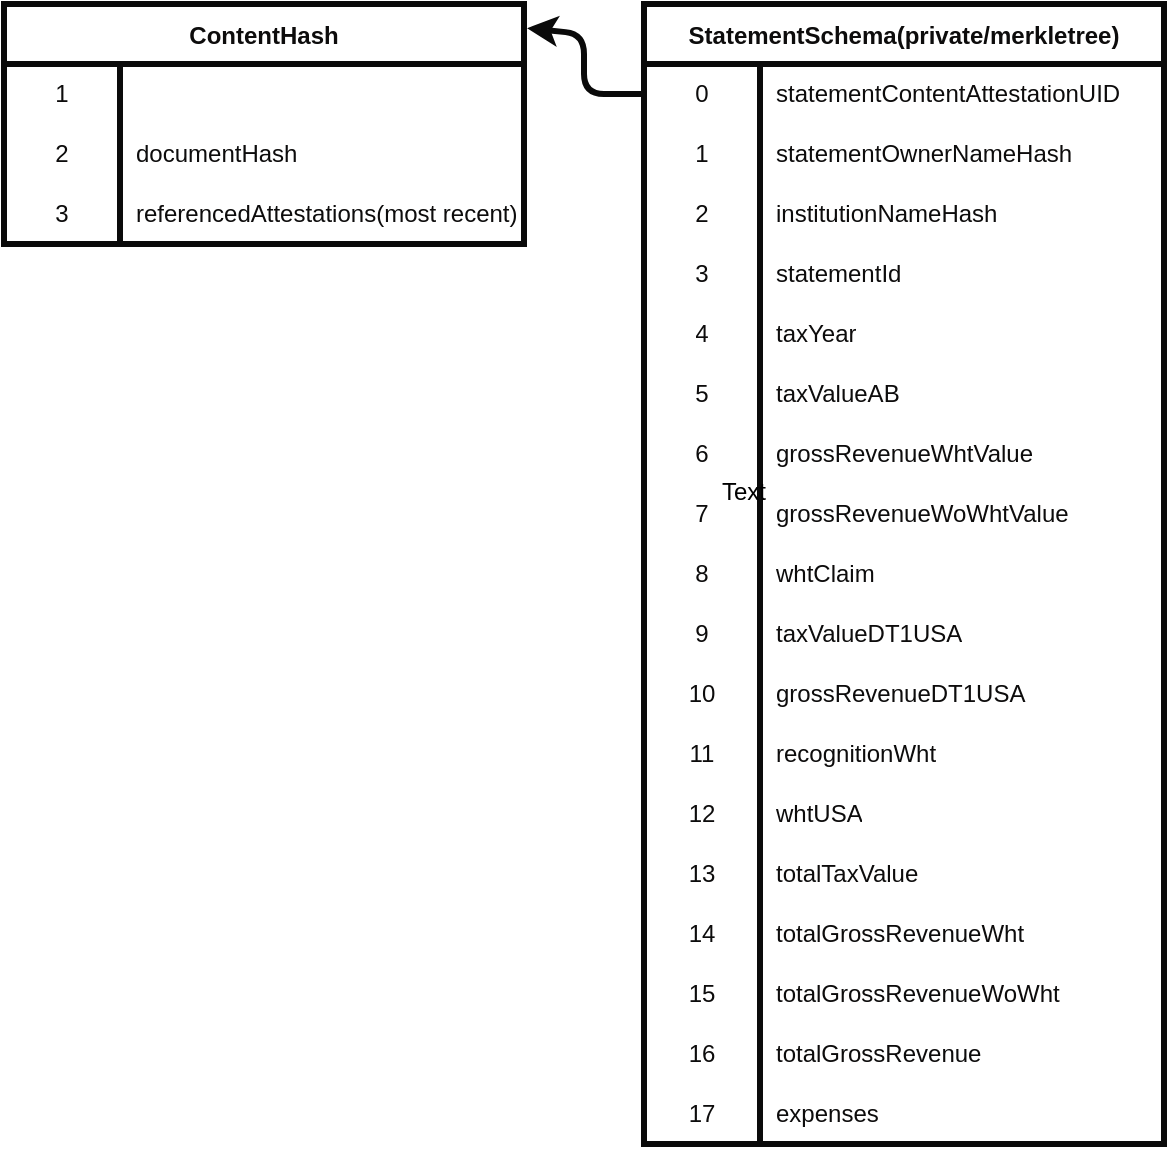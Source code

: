 <mxfile>
    <diagram id="l8OFEX8iwd6l9Mwlr0bT" name="Page-1">
        <mxGraphModel dx="871" dy="558" grid="1" gridSize="10" guides="1" tooltips="1" connect="1" arrows="1" fold="1" page="1" pageScale="1" pageWidth="827" pageHeight="1169" background="#ffffff" math="0" shadow="0">
            <root>
                <mxCell id="0"/>
                <mxCell id="1" parent="0"/>
                <mxCell id="2" value="ContentHash" style="shape=table;startSize=30;container=1;collapsible=0;childLayout=tableLayout;fixedRows=1;rowLines=0;fontStyle=1;strokeWidth=3;fillColor=none;fontColor=#0d0c0c;strokeColor=#0A0A0A;" parent="1" vertex="1">
                    <mxGeometry x="40" y="40" width="260" height="120" as="geometry"/>
                </mxCell>
                <mxCell id="3" value="" style="shape=tableRow;horizontal=0;startSize=0;swimlaneHead=0;swimlaneBody=0;top=0;left=0;bottom=0;right=0;collapsible=0;dropTarget=0;points=[[0,0.5],[1,0.5]];portConstraint=eastwest;strokeWidth=3;fillColor=none;fontColor=#0d0c0c;strokeColor=#0A0A0A;" parent="2" vertex="1">
                    <mxGeometry y="30" width="260" height="30" as="geometry"/>
                </mxCell>
                <mxCell id="4" value="1" style="shape=partialRectangle;html=1;whiteSpace=wrap;connectable=0;top=0;left=0;bottom=0;right=0;overflow=hidden;pointerEvents=1;strokeWidth=3;fillColor=none;fontColor=#0d0c0c;strokeColor=#0A0A0A;" parent="3" vertex="1">
                    <mxGeometry width="58" height="30" as="geometry">
                        <mxRectangle width="58" height="30" as="alternateBounds"/>
                    </mxGeometry>
                </mxCell>
                <mxCell id="5" value="" style="shape=partialRectangle;html=1;whiteSpace=wrap;connectable=0;top=0;left=0;bottom=0;right=0;align=left;spacingLeft=6;overflow=hidden;strokeWidth=3;fillColor=none;fontColor=#0d0c0c;strokeColor=#0A0A0A;" parent="3" vertex="1">
                    <mxGeometry x="58" width="202" height="30" as="geometry">
                        <mxRectangle width="202" height="30" as="alternateBounds"/>
                    </mxGeometry>
                </mxCell>
                <mxCell id="6" value="" style="shape=tableRow;horizontal=0;startSize=0;swimlaneHead=0;swimlaneBody=0;top=0;left=0;bottom=0;right=0;collapsible=0;dropTarget=0;points=[[0,0.5],[1,0.5]];portConstraint=eastwest;strokeWidth=3;fillColor=none;fontColor=#0d0c0c;strokeColor=#0A0A0A;" parent="2" vertex="1">
                    <mxGeometry y="60" width="260" height="30" as="geometry"/>
                </mxCell>
                <mxCell id="7" value="2" style="shape=partialRectangle;html=1;whiteSpace=wrap;connectable=0;top=0;left=0;bottom=0;right=0;overflow=hidden;strokeWidth=3;fillColor=none;fontColor=#0d0c0c;strokeColor=#0A0A0A;" parent="6" vertex="1">
                    <mxGeometry width="58" height="30" as="geometry">
                        <mxRectangle width="58" height="30" as="alternateBounds"/>
                    </mxGeometry>
                </mxCell>
                <mxCell id="8" value="documentHash" style="shape=partialRectangle;html=1;whiteSpace=wrap;connectable=0;top=0;left=0;bottom=0;right=0;align=left;spacingLeft=6;overflow=hidden;strokeWidth=3;fillColor=none;fontColor=#0d0c0c;strokeColor=#0A0A0A;" parent="6" vertex="1">
                    <mxGeometry x="58" width="202" height="30" as="geometry">
                        <mxRectangle width="202" height="30" as="alternateBounds"/>
                    </mxGeometry>
                </mxCell>
                <mxCell id="12" value="" style="shape=tableRow;horizontal=0;startSize=0;swimlaneHead=0;swimlaneBody=0;top=0;left=0;bottom=0;right=0;collapsible=0;dropTarget=0;points=[[0,0.5],[1,0.5]];portConstraint=eastwest;strokeWidth=3;fillColor=none;fontColor=#0d0c0c;strokeColor=#0A0A0A;" parent="2" vertex="1">
                    <mxGeometry y="90" width="260" height="30" as="geometry"/>
                </mxCell>
                <mxCell id="13" value="3" style="shape=partialRectangle;html=1;whiteSpace=wrap;connectable=0;top=0;left=0;bottom=0;right=0;overflow=hidden;strokeWidth=3;fillColor=none;fontColor=#0d0c0c;strokeColor=#0A0A0A;" parent="12" vertex="1">
                    <mxGeometry width="58" height="30" as="geometry">
                        <mxRectangle width="58" height="30" as="alternateBounds"/>
                    </mxGeometry>
                </mxCell>
                <mxCell id="14" value="referencedAttestations(most recent)" style="shape=partialRectangle;html=1;whiteSpace=wrap;connectable=0;top=0;left=0;bottom=0;right=0;align=left;spacingLeft=6;overflow=hidden;strokeWidth=3;fillColor=none;fontColor=#0d0c0c;strokeColor=#0A0A0A;" parent="12" vertex="1">
                    <mxGeometry x="58" width="202" height="30" as="geometry">
                        <mxRectangle width="202" height="30" as="alternateBounds"/>
                    </mxGeometry>
                </mxCell>
                <mxCell id="18" value="StatementSchema(private/merkletree)" style="shape=table;startSize=30;container=1;collapsible=0;childLayout=tableLayout;fixedRows=1;rowLines=0;fontStyle=1;strokeWidth=3;fillColor=none;fontColor=#0d0c0c;strokeColor=#0A0A0A;" parent="1" vertex="1">
                    <mxGeometry x="360" y="40" width="260" height="570" as="geometry"/>
                </mxCell>
                <mxCell id="19" value="" style="shape=tableRow;horizontal=0;startSize=0;swimlaneHead=0;swimlaneBody=0;top=0;left=0;bottom=0;right=0;collapsible=0;dropTarget=0;points=[[0,0.5],[1,0.5]];portConstraint=eastwest;strokeWidth=3;fillColor=none;fontColor=#0d0c0c;strokeColor=#0A0A0A;" parent="18" vertex="1">
                    <mxGeometry y="30" width="260" height="30" as="geometry"/>
                </mxCell>
                <mxCell id="20" value="0" style="shape=partialRectangle;html=1;whiteSpace=wrap;connectable=0;top=0;left=0;bottom=0;right=0;overflow=hidden;pointerEvents=1;strokeWidth=3;fillColor=none;fontColor=#0d0c0c;strokeColor=#0A0A0A;" parent="19" vertex="1">
                    <mxGeometry width="58" height="30" as="geometry">
                        <mxRectangle width="58" height="30" as="alternateBounds"/>
                    </mxGeometry>
                </mxCell>
                <mxCell id="21" value="statementContentAttestationUID" style="shape=partialRectangle;html=1;whiteSpace=wrap;connectable=0;top=0;left=0;bottom=0;right=0;align=left;spacingLeft=6;overflow=hidden;strokeWidth=3;fillColor=none;fontColor=#0d0c0c;strokeColor=#0A0A0A;" parent="19" vertex="1">
                    <mxGeometry x="58" width="202" height="30" as="geometry">
                        <mxRectangle width="202" height="30" as="alternateBounds"/>
                    </mxGeometry>
                </mxCell>
                <mxCell id="71" value="" style="shape=tableRow;horizontal=0;startSize=0;swimlaneHead=0;swimlaneBody=0;top=0;left=0;bottom=0;right=0;collapsible=0;dropTarget=0;points=[[0,0.5],[1,0.5]];portConstraint=eastwest;strokeWidth=3;fillColor=none;fontColor=#0d0c0c;strokeColor=#0A0A0A;" parent="18" vertex="1">
                    <mxGeometry y="60" width="260" height="30" as="geometry"/>
                </mxCell>
                <mxCell id="72" value="1" style="shape=partialRectangle;html=1;whiteSpace=wrap;connectable=0;top=0;left=0;bottom=0;right=0;overflow=hidden;pointerEvents=1;strokeWidth=3;fillColor=none;fontColor=#0d0c0c;strokeColor=#0A0A0A;" parent="71" vertex="1">
                    <mxGeometry width="58" height="30" as="geometry">
                        <mxRectangle width="58" height="30" as="alternateBounds"/>
                    </mxGeometry>
                </mxCell>
                <mxCell id="73" value="statementOwnerNameHash" style="shape=partialRectangle;html=1;whiteSpace=wrap;connectable=0;top=0;left=0;bottom=0;right=0;align=left;spacingLeft=6;overflow=hidden;strokeWidth=3;fillColor=none;fontColor=#0d0c0c;strokeColor=#0A0A0A;" parent="71" vertex="1">
                    <mxGeometry x="58" width="202" height="30" as="geometry">
                        <mxRectangle width="202" height="30" as="alternateBounds"/>
                    </mxGeometry>
                </mxCell>
                <mxCell id="62" value="" style="shape=tableRow;horizontal=0;startSize=0;swimlaneHead=0;swimlaneBody=0;top=0;left=0;bottom=0;right=0;collapsible=0;dropTarget=0;points=[[0,0.5],[1,0.5]];portConstraint=eastwest;strokeWidth=3;fillColor=none;fontColor=#0d0c0c;strokeColor=#0A0A0A;" parent="18" vertex="1">
                    <mxGeometry y="90" width="260" height="30" as="geometry"/>
                </mxCell>
                <mxCell id="63" value="2" style="shape=partialRectangle;html=1;whiteSpace=wrap;connectable=0;top=0;left=0;bottom=0;right=0;overflow=hidden;pointerEvents=1;strokeWidth=3;fillColor=none;fontColor=#0d0c0c;strokeColor=#0A0A0A;" parent="62" vertex="1">
                    <mxGeometry width="58" height="30" as="geometry">
                        <mxRectangle width="58" height="30" as="alternateBounds"/>
                    </mxGeometry>
                </mxCell>
                <mxCell id="64" value="institutionNameHash" style="shape=partialRectangle;html=1;whiteSpace=wrap;connectable=0;top=0;left=0;bottom=0;right=0;align=left;spacingLeft=6;overflow=hidden;strokeWidth=3;fillColor=none;fontColor=#0d0c0c;strokeColor=#0A0A0A;" parent="62" vertex="1">
                    <mxGeometry x="58" width="202" height="30" as="geometry">
                        <mxRectangle width="202" height="30" as="alternateBounds"/>
                    </mxGeometry>
                </mxCell>
                <mxCell id="65" value="" style="shape=tableRow;horizontal=0;startSize=0;swimlaneHead=0;swimlaneBody=0;top=0;left=0;bottom=0;right=0;collapsible=0;dropTarget=0;points=[[0,0.5],[1,0.5]];portConstraint=eastwest;strokeWidth=3;fillColor=none;fontColor=#0d0c0c;strokeColor=#0A0A0A;" parent="18" vertex="1">
                    <mxGeometry y="120" width="260" height="30" as="geometry"/>
                </mxCell>
                <mxCell id="66" value="3" style="shape=partialRectangle;html=1;whiteSpace=wrap;connectable=0;top=0;left=0;bottom=0;right=0;overflow=hidden;pointerEvents=1;strokeWidth=3;fillColor=none;fontColor=#0d0c0c;strokeColor=#0A0A0A;" parent="65" vertex="1">
                    <mxGeometry width="58" height="30" as="geometry">
                        <mxRectangle width="58" height="30" as="alternateBounds"/>
                    </mxGeometry>
                </mxCell>
                <mxCell id="67" value="statementId" style="shape=partialRectangle;html=1;whiteSpace=wrap;connectable=0;top=0;left=0;bottom=0;right=0;align=left;spacingLeft=6;overflow=hidden;strokeWidth=3;fillColor=none;fontColor=#0d0c0c;strokeColor=#0A0A0A;" parent="65" vertex="1">
                    <mxGeometry x="58" width="202" height="30" as="geometry">
                        <mxRectangle width="202" height="30" as="alternateBounds"/>
                    </mxGeometry>
                </mxCell>
                <mxCell id="68" value="" style="shape=tableRow;horizontal=0;startSize=0;swimlaneHead=0;swimlaneBody=0;top=0;left=0;bottom=0;right=0;collapsible=0;dropTarget=0;points=[[0,0.5],[1,0.5]];portConstraint=eastwest;strokeWidth=3;fillColor=none;fontColor=#0d0c0c;strokeColor=#0A0A0A;" parent="18" vertex="1">
                    <mxGeometry y="150" width="260" height="30" as="geometry"/>
                </mxCell>
                <mxCell id="69" value="4" style="shape=partialRectangle;html=1;whiteSpace=wrap;connectable=0;top=0;left=0;bottom=0;right=0;overflow=hidden;pointerEvents=1;strokeWidth=3;fillColor=none;fontColor=#0d0c0c;strokeColor=#0A0A0A;" parent="68" vertex="1">
                    <mxGeometry width="58" height="30" as="geometry">
                        <mxRectangle width="58" height="30" as="alternateBounds"/>
                    </mxGeometry>
                </mxCell>
                <mxCell id="70" value="taxYear" style="shape=partialRectangle;html=1;whiteSpace=wrap;connectable=0;top=0;left=0;bottom=0;right=0;align=left;spacingLeft=6;overflow=hidden;strokeWidth=3;fillColor=none;fontColor=#0d0c0c;strokeColor=#0A0A0A;" parent="68" vertex="1">
                    <mxGeometry x="58" width="202" height="30" as="geometry">
                        <mxRectangle width="202" height="30" as="alternateBounds"/>
                    </mxGeometry>
                </mxCell>
                <mxCell id="22" value="" style="shape=tableRow;horizontal=0;startSize=0;swimlaneHead=0;swimlaneBody=0;top=0;left=0;bottom=0;right=0;collapsible=0;dropTarget=0;points=[[0,0.5],[1,0.5]];portConstraint=eastwest;strokeWidth=3;fillColor=none;fontColor=#0d0c0c;strokeColor=#0A0A0A;" parent="18" vertex="1">
                    <mxGeometry y="180" width="260" height="30" as="geometry"/>
                </mxCell>
                <mxCell id="23" value="5" style="shape=partialRectangle;html=1;whiteSpace=wrap;connectable=0;top=0;left=0;bottom=0;right=0;overflow=hidden;strokeWidth=3;fillColor=none;fontColor=#0d0c0c;strokeColor=#0A0A0A;" parent="22" vertex="1">
                    <mxGeometry width="58" height="30" as="geometry">
                        <mxRectangle width="58" height="30" as="alternateBounds"/>
                    </mxGeometry>
                </mxCell>
                <mxCell id="24" value="taxValueAB" style="shape=partialRectangle;html=1;whiteSpace=wrap;connectable=0;top=0;left=0;bottom=0;right=0;align=left;spacingLeft=6;overflow=hidden;strokeWidth=3;fillColor=none;fontColor=#0d0c0c;strokeColor=#0A0A0A;" parent="22" vertex="1">
                    <mxGeometry x="58" width="202" height="30" as="geometry">
                        <mxRectangle width="202" height="30" as="alternateBounds"/>
                    </mxGeometry>
                </mxCell>
                <mxCell id="25" value="" style="shape=tableRow;horizontal=0;startSize=0;swimlaneHead=0;swimlaneBody=0;top=0;left=0;bottom=0;right=0;collapsible=0;dropTarget=0;points=[[0,0.5],[1,0.5]];portConstraint=eastwest;strokeWidth=3;fillColor=none;fontColor=#0d0c0c;strokeColor=#0A0A0A;" parent="18" vertex="1">
                    <mxGeometry y="210" width="260" height="30" as="geometry"/>
                </mxCell>
                <mxCell id="26" value="6" style="shape=partialRectangle;html=1;whiteSpace=wrap;connectable=0;top=0;left=0;bottom=0;right=0;overflow=hidden;strokeWidth=3;fillColor=none;fontColor=#0d0c0c;strokeColor=#0A0A0A;" parent="25" vertex="1">
                    <mxGeometry width="58" height="30" as="geometry">
                        <mxRectangle width="58" height="30" as="alternateBounds"/>
                    </mxGeometry>
                </mxCell>
                <mxCell id="27" value="grossRevenueWhtValue" style="shape=partialRectangle;html=1;whiteSpace=wrap;connectable=0;top=0;left=0;bottom=0;right=0;align=left;spacingLeft=6;overflow=hidden;strokeWidth=3;fillColor=none;fontColor=#0d0c0c;strokeColor=#0A0A0A;" parent="25" vertex="1">
                    <mxGeometry x="58" width="202" height="30" as="geometry">
                        <mxRectangle width="202" height="30" as="alternateBounds"/>
                    </mxGeometry>
                </mxCell>
                <mxCell id="28" value="" style="shape=tableRow;horizontal=0;startSize=0;swimlaneHead=0;swimlaneBody=0;top=0;left=0;bottom=0;right=0;collapsible=0;dropTarget=0;points=[[0,0.5],[1,0.5]];portConstraint=eastwest;strokeWidth=3;fillColor=none;fontColor=#0d0c0c;strokeColor=#0A0A0A;" parent="18" vertex="1">
                    <mxGeometry y="240" width="260" height="30" as="geometry"/>
                </mxCell>
                <mxCell id="29" value="7" style="shape=partialRectangle;html=1;whiteSpace=wrap;connectable=0;top=0;left=0;bottom=0;right=0;overflow=hidden;strokeWidth=3;fillColor=none;fontColor=#0d0c0c;strokeColor=#0A0A0A;" parent="28" vertex="1">
                    <mxGeometry width="58" height="30" as="geometry">
                        <mxRectangle width="58" height="30" as="alternateBounds"/>
                    </mxGeometry>
                </mxCell>
                <mxCell id="30" value="grossRevenueWoWhtValue" style="shape=partialRectangle;html=1;whiteSpace=wrap;connectable=0;top=0;left=0;bottom=0;right=0;align=left;spacingLeft=6;overflow=hidden;strokeWidth=3;fillColor=none;fontColor=#0d0c0c;strokeColor=#0A0A0A;" parent="28" vertex="1">
                    <mxGeometry x="58" width="202" height="30" as="geometry">
                        <mxRectangle width="202" height="30" as="alternateBounds"/>
                    </mxGeometry>
                </mxCell>
                <mxCell id="38" value="" style="shape=tableRow;horizontal=0;startSize=0;swimlaneHead=0;swimlaneBody=0;top=0;left=0;bottom=0;right=0;collapsible=0;dropTarget=0;points=[[0,0.5],[1,0.5]];portConstraint=eastwest;strokeWidth=3;fillColor=none;fontColor=#0d0c0c;strokeColor=#0A0A0A;" parent="18" vertex="1">
                    <mxGeometry y="270" width="260" height="30" as="geometry"/>
                </mxCell>
                <mxCell id="39" value="8" style="shape=partialRectangle;html=1;whiteSpace=wrap;connectable=0;top=0;left=0;bottom=0;right=0;overflow=hidden;strokeWidth=3;fillColor=none;fontColor=#0d0c0c;strokeColor=#0A0A0A;" parent="38" vertex="1">
                    <mxGeometry width="58" height="30" as="geometry">
                        <mxRectangle width="58" height="30" as="alternateBounds"/>
                    </mxGeometry>
                </mxCell>
                <mxCell id="40" value="whtClaim" style="shape=partialRectangle;html=1;whiteSpace=wrap;connectable=0;top=0;left=0;bottom=0;right=0;align=left;spacingLeft=6;overflow=hidden;strokeWidth=3;fillColor=none;fontColor=#0d0c0c;strokeColor=#0A0A0A;" parent="38" vertex="1">
                    <mxGeometry x="58" width="202" height="30" as="geometry">
                        <mxRectangle width="202" height="30" as="alternateBounds"/>
                    </mxGeometry>
                </mxCell>
                <mxCell id="41" value="" style="shape=tableRow;horizontal=0;startSize=0;swimlaneHead=0;swimlaneBody=0;top=0;left=0;bottom=0;right=0;collapsible=0;dropTarget=0;points=[[0,0.5],[1,0.5]];portConstraint=eastwest;strokeWidth=3;fillColor=none;fontColor=#0d0c0c;strokeColor=#0A0A0A;" parent="18" vertex="1">
                    <mxGeometry y="300" width="260" height="30" as="geometry"/>
                </mxCell>
                <mxCell id="42" value="9" style="shape=partialRectangle;html=1;whiteSpace=wrap;connectable=0;top=0;left=0;bottom=0;right=0;overflow=hidden;strokeWidth=3;fillColor=none;fontColor=#0d0c0c;strokeColor=#0A0A0A;" parent="41" vertex="1">
                    <mxGeometry width="58" height="30" as="geometry">
                        <mxRectangle width="58" height="30" as="alternateBounds"/>
                    </mxGeometry>
                </mxCell>
                <mxCell id="43" value="taxValueDT1USA" style="shape=partialRectangle;html=1;whiteSpace=wrap;connectable=0;top=0;left=0;bottom=0;right=0;align=left;spacingLeft=6;overflow=hidden;strokeWidth=3;fillColor=none;fontColor=#0d0c0c;strokeColor=#0A0A0A;" parent="41" vertex="1">
                    <mxGeometry x="58" width="202" height="30" as="geometry">
                        <mxRectangle width="202" height="30" as="alternateBounds"/>
                    </mxGeometry>
                </mxCell>
                <mxCell id="47" value="" style="shape=tableRow;horizontal=0;startSize=0;swimlaneHead=0;swimlaneBody=0;top=0;left=0;bottom=0;right=0;collapsible=0;dropTarget=0;points=[[0,0.5],[1,0.5]];portConstraint=eastwest;strokeWidth=3;fillColor=none;fontColor=#0d0c0c;strokeColor=#0A0A0A;" parent="18" vertex="1">
                    <mxGeometry y="330" width="260" height="30" as="geometry"/>
                </mxCell>
                <mxCell id="48" value="10" style="shape=partialRectangle;html=1;whiteSpace=wrap;connectable=0;top=0;left=0;bottom=0;right=0;overflow=hidden;strokeWidth=3;fillColor=none;fontColor=#0d0c0c;strokeColor=#0A0A0A;" parent="47" vertex="1">
                    <mxGeometry width="58" height="30" as="geometry">
                        <mxRectangle width="58" height="30" as="alternateBounds"/>
                    </mxGeometry>
                </mxCell>
                <mxCell id="49" value="grossRevenueDT1USA" style="shape=partialRectangle;html=1;whiteSpace=wrap;connectable=0;top=0;left=0;bottom=0;right=0;align=left;spacingLeft=6;overflow=hidden;strokeWidth=3;fillColor=none;fontColor=#0d0c0c;strokeColor=#0A0A0A;" parent="47" vertex="1">
                    <mxGeometry x="58" width="202" height="30" as="geometry">
                        <mxRectangle width="202" height="30" as="alternateBounds"/>
                    </mxGeometry>
                </mxCell>
                <mxCell id="50" value="" style="shape=tableRow;horizontal=0;startSize=0;swimlaneHead=0;swimlaneBody=0;top=0;left=0;bottom=0;right=0;collapsible=0;dropTarget=0;points=[[0,0.5],[1,0.5]];portConstraint=eastwest;strokeWidth=3;fillColor=none;fontColor=#0d0c0c;strokeColor=#0A0A0A;" parent="18" vertex="1">
                    <mxGeometry y="360" width="260" height="30" as="geometry"/>
                </mxCell>
                <mxCell id="51" value="11" style="shape=partialRectangle;html=1;whiteSpace=wrap;connectable=0;top=0;left=0;bottom=0;right=0;overflow=hidden;strokeWidth=3;fillColor=none;fontColor=#0d0c0c;strokeColor=#0A0A0A;" parent="50" vertex="1">
                    <mxGeometry width="58" height="30" as="geometry">
                        <mxRectangle width="58" height="30" as="alternateBounds"/>
                    </mxGeometry>
                </mxCell>
                <mxCell id="52" value="recognitionWht" style="shape=partialRectangle;html=1;whiteSpace=wrap;connectable=0;top=0;left=0;bottom=0;right=0;align=left;spacingLeft=6;overflow=hidden;strokeWidth=3;fillColor=none;fontColor=#0d0c0c;strokeColor=#0A0A0A;" parent="50" vertex="1">
                    <mxGeometry x="58" width="202" height="30" as="geometry">
                        <mxRectangle width="202" height="30" as="alternateBounds"/>
                    </mxGeometry>
                </mxCell>
                <mxCell id="53" value="" style="shape=tableRow;horizontal=0;startSize=0;swimlaneHead=0;swimlaneBody=0;top=0;left=0;bottom=0;right=0;collapsible=0;dropTarget=0;points=[[0,0.5],[1,0.5]];portConstraint=eastwest;strokeWidth=3;fillColor=none;fontColor=#0d0c0c;strokeColor=#0A0A0A;" parent="18" vertex="1">
                    <mxGeometry y="390" width="260" height="30" as="geometry"/>
                </mxCell>
                <mxCell id="54" value="12" style="shape=partialRectangle;html=1;whiteSpace=wrap;connectable=0;top=0;left=0;bottom=0;right=0;overflow=hidden;strokeWidth=3;fillColor=none;fontColor=#0d0c0c;strokeColor=#0A0A0A;" parent="53" vertex="1">
                    <mxGeometry width="58" height="30" as="geometry">
                        <mxRectangle width="58" height="30" as="alternateBounds"/>
                    </mxGeometry>
                </mxCell>
                <mxCell id="55" value="whtUSA" style="shape=partialRectangle;html=1;whiteSpace=wrap;connectable=0;top=0;left=0;bottom=0;right=0;align=left;spacingLeft=6;overflow=hidden;strokeWidth=3;fillColor=none;fontColor=#0d0c0c;strokeColor=#0A0A0A;" parent="53" vertex="1">
                    <mxGeometry x="58" width="202" height="30" as="geometry">
                        <mxRectangle width="202" height="30" as="alternateBounds"/>
                    </mxGeometry>
                </mxCell>
                <mxCell id="44" value="" style="shape=tableRow;horizontal=0;startSize=0;swimlaneHead=0;swimlaneBody=0;top=0;left=0;bottom=0;right=0;collapsible=0;dropTarget=0;points=[[0,0.5],[1,0.5]];portConstraint=eastwest;strokeWidth=3;fillColor=none;fontColor=#0d0c0c;strokeColor=#0A0A0A;" parent="18" vertex="1">
                    <mxGeometry y="420" width="260" height="30" as="geometry"/>
                </mxCell>
                <mxCell id="45" value="13" style="shape=partialRectangle;html=1;whiteSpace=wrap;connectable=0;top=0;left=0;bottom=0;right=0;overflow=hidden;strokeWidth=3;fillColor=none;fontColor=#0d0c0c;strokeColor=#0A0A0A;" parent="44" vertex="1">
                    <mxGeometry width="58" height="30" as="geometry">
                        <mxRectangle width="58" height="30" as="alternateBounds"/>
                    </mxGeometry>
                </mxCell>
                <mxCell id="46" value="totalTaxValue" style="shape=partialRectangle;html=1;whiteSpace=wrap;connectable=0;top=0;left=0;bottom=0;right=0;align=left;spacingLeft=6;overflow=hidden;strokeWidth=3;fillColor=none;fontColor=#0d0c0c;strokeColor=#0A0A0A;" parent="44" vertex="1">
                    <mxGeometry x="58" width="202" height="30" as="geometry">
                        <mxRectangle width="202" height="30" as="alternateBounds"/>
                    </mxGeometry>
                </mxCell>
                <mxCell id="31" value="" style="shape=tableRow;horizontal=0;startSize=0;swimlaneHead=0;swimlaneBody=0;top=0;left=0;bottom=0;right=0;collapsible=0;dropTarget=0;points=[[0,0.5],[1,0.5]];portConstraint=eastwest;strokeWidth=3;fillColor=none;fontColor=#0d0c0c;strokeColor=#0A0A0A;" parent="18" vertex="1">
                    <mxGeometry y="450" width="260" height="30" as="geometry"/>
                </mxCell>
                <mxCell id="32" value="14" style="shape=partialRectangle;html=1;whiteSpace=wrap;connectable=0;top=0;left=0;bottom=0;right=0;overflow=hidden;strokeWidth=3;fillColor=none;fontColor=#0d0c0c;strokeColor=#0A0A0A;" parent="31" vertex="1">
                    <mxGeometry width="58" height="30" as="geometry">
                        <mxRectangle width="58" height="30" as="alternateBounds"/>
                    </mxGeometry>
                </mxCell>
                <mxCell id="33" value="totalGrossRevenueWht" style="shape=partialRectangle;html=1;whiteSpace=wrap;connectable=0;top=0;left=0;bottom=0;right=0;align=left;spacingLeft=6;overflow=hidden;strokeWidth=3;fillColor=none;fontColor=#0d0c0c;strokeColor=#0A0A0A;" parent="31" vertex="1">
                    <mxGeometry x="58" width="202" height="30" as="geometry">
                        <mxRectangle width="202" height="30" as="alternateBounds"/>
                    </mxGeometry>
                </mxCell>
                <mxCell id="56" value="" style="shape=tableRow;horizontal=0;startSize=0;swimlaneHead=0;swimlaneBody=0;top=0;left=0;bottom=0;right=0;collapsible=0;dropTarget=0;points=[[0,0.5],[1,0.5]];portConstraint=eastwest;strokeWidth=3;fillColor=none;fontColor=#0d0c0c;strokeColor=#0A0A0A;" parent="18" vertex="1">
                    <mxGeometry y="480" width="260" height="30" as="geometry"/>
                </mxCell>
                <mxCell id="57" value="15" style="shape=partialRectangle;html=1;whiteSpace=wrap;connectable=0;top=0;left=0;bottom=0;right=0;overflow=hidden;strokeWidth=3;fillColor=none;fontColor=#0d0c0c;strokeColor=#0A0A0A;" parent="56" vertex="1">
                    <mxGeometry width="58" height="30" as="geometry">
                        <mxRectangle width="58" height="30" as="alternateBounds"/>
                    </mxGeometry>
                </mxCell>
                <mxCell id="58" value="totalGrossRevenueWoWht" style="shape=partialRectangle;html=1;whiteSpace=wrap;connectable=0;top=0;left=0;bottom=0;right=0;align=left;spacingLeft=6;overflow=hidden;strokeWidth=3;fillColor=none;fontColor=#0d0c0c;strokeColor=#0A0A0A;" parent="56" vertex="1">
                    <mxGeometry x="58" width="202" height="30" as="geometry">
                        <mxRectangle width="202" height="30" as="alternateBounds"/>
                    </mxGeometry>
                </mxCell>
                <mxCell id="59" value="" style="shape=tableRow;horizontal=0;startSize=0;swimlaneHead=0;swimlaneBody=0;top=0;left=0;bottom=0;right=0;collapsible=0;dropTarget=0;points=[[0,0.5],[1,0.5]];portConstraint=eastwest;strokeWidth=3;fillColor=none;fontColor=#0d0c0c;strokeColor=#0A0A0A;" parent="18" vertex="1">
                    <mxGeometry y="510" width="260" height="30" as="geometry"/>
                </mxCell>
                <mxCell id="60" value="16" style="shape=partialRectangle;html=1;whiteSpace=wrap;connectable=0;top=0;left=0;bottom=0;right=0;overflow=hidden;strokeWidth=3;fillColor=none;fontColor=#0d0c0c;strokeColor=#0A0A0A;" parent="59" vertex="1">
                    <mxGeometry width="58" height="30" as="geometry">
                        <mxRectangle width="58" height="30" as="alternateBounds"/>
                    </mxGeometry>
                </mxCell>
                <mxCell id="61" value="totalGrossRevenue" style="shape=partialRectangle;html=1;whiteSpace=wrap;connectable=0;top=0;left=0;bottom=0;right=0;align=left;spacingLeft=6;overflow=hidden;strokeWidth=3;fillColor=none;fontColor=#0d0c0c;strokeColor=#0A0A0A;" parent="59" vertex="1">
                    <mxGeometry x="58" width="202" height="30" as="geometry">
                        <mxRectangle width="202" height="30" as="alternateBounds"/>
                    </mxGeometry>
                </mxCell>
                <mxCell id="35" value="" style="shape=tableRow;horizontal=0;startSize=0;swimlaneHead=0;swimlaneBody=0;top=0;left=0;bottom=0;right=0;collapsible=0;dropTarget=0;points=[[0,0.5],[1,0.5]];portConstraint=eastwest;strokeWidth=3;fillColor=none;fontColor=#0d0c0c;strokeColor=#0A0A0A;" parent="18" vertex="1">
                    <mxGeometry y="540" width="260" height="30" as="geometry"/>
                </mxCell>
                <mxCell id="36" value="17" style="shape=partialRectangle;html=1;whiteSpace=wrap;connectable=0;top=0;left=0;bottom=0;right=0;overflow=hidden;strokeWidth=3;fillColor=none;fontColor=#0d0c0c;strokeColor=#0A0A0A;" parent="35" vertex="1">
                    <mxGeometry width="58" height="30" as="geometry">
                        <mxRectangle width="58" height="30" as="alternateBounds"/>
                    </mxGeometry>
                </mxCell>
                <mxCell id="37" value="expenses" style="shape=partialRectangle;html=1;whiteSpace=wrap;connectable=0;top=0;left=0;bottom=0;right=0;align=left;spacingLeft=6;overflow=hidden;strokeWidth=3;fillColor=none;fontColor=#0d0c0c;strokeColor=#0A0A0A;" parent="35" vertex="1">
                    <mxGeometry x="58" width="202" height="30" as="geometry">
                        <mxRectangle width="202" height="30" as="alternateBounds"/>
                    </mxGeometry>
                </mxCell>
                <mxCell id="34" style="edgeStyle=none;html=1;entryX=1.006;entryY=0.101;entryDx=0;entryDy=0;exitX=0;exitY=0.5;exitDx=0;exitDy=0;strokeWidth=3;fillColor=none;fontColor=#0d0c0c;strokeColor=#0A0A0A;entryPerimeter=0;" parent="1" source="19" target="2" edge="1">
                    <mxGeometry relative="1" as="geometry">
                        <Array as="points">
                            <mxPoint x="330" y="85"/>
                            <mxPoint x="330" y="55"/>
                        </Array>
                    </mxGeometry>
                </mxCell>
                <mxCell id="74" value="Text" style="text;strokeColor=none;align=center;fillColor=none;html=1;verticalAlign=middle;whiteSpace=wrap;rounded=0;" vertex="1" parent="1">
                    <mxGeometry x="380" y="269" width="60" height="30" as="geometry"/>
                </mxCell>
            </root>
        </mxGraphModel>
    </diagram>
</mxfile>